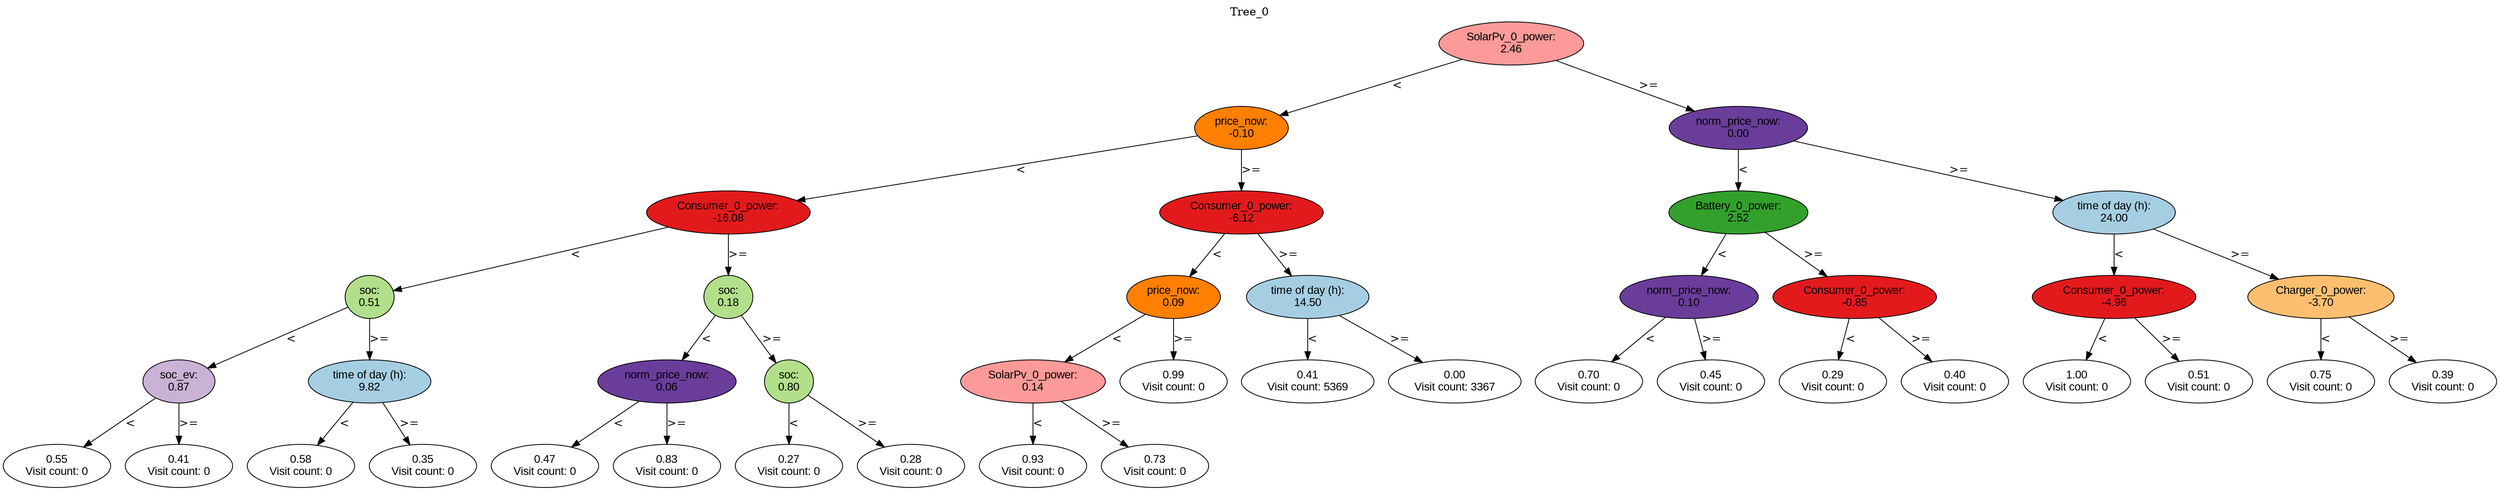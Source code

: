 digraph BST {
    node [fontname="Arial" style=filled colorscheme=paired12];
    0 [ label = "SolarPv_0_power:
2.46" fillcolor=5];
    1 [ label = "price_now:
-0.10" fillcolor=8];
    2 [ label = "Consumer_0_power:
-16.08" fillcolor=6];
    3 [ label = "soc:
0.51" fillcolor=3];
    4 [ label = "soc_ev:
0.87" fillcolor=9];
    5 [ label = "0.55
Visit count: 0" fillcolor=white];
    6 [ label = "0.41
Visit count: 0" fillcolor=white];
    7 [ label = "time of day (h):
9.82" fillcolor=1];
    8 [ label = "0.58
Visit count: 0" fillcolor=white];
    9 [ label = "0.35
Visit count: 0" fillcolor=white];
    10 [ label = "soc:
0.18" fillcolor=3];
    11 [ label = "norm_price_now:
0.06" fillcolor=10];
    12 [ label = "0.47
Visit count: 0" fillcolor=white];
    13 [ label = "0.83
Visit count: 0" fillcolor=white];
    14 [ label = "soc:
0.80" fillcolor=3];
    15 [ label = "0.27
Visit count: 0" fillcolor=white];
    16 [ label = "0.28
Visit count: 0" fillcolor=white];
    17 [ label = "Consumer_0_power:
-6.12" fillcolor=6];
    18 [ label = "price_now:
0.09" fillcolor=8];
    19 [ label = "SolarPv_0_power:
0.14" fillcolor=5];
    20 [ label = "0.93
Visit count: 0" fillcolor=white];
    21 [ label = "0.73
Visit count: 0" fillcolor=white];
    22 [ label = "0.99
Visit count: 0" fillcolor=white];
    23 [ label = "time of day (h):
14.50" fillcolor=1];
    24 [ label = "0.41
Visit count: 5369" fillcolor=white];
    25 [ label = "0.00
Visit count: 3367" fillcolor=white];
    26 [ label = "norm_price_now:
0.00" fillcolor=10];
    27 [ label = "Battery_0_power:
2.52" fillcolor=4];
    28 [ label = "norm_price_now:
0.10" fillcolor=10];
    29 [ label = "0.70
Visit count: 0" fillcolor=white];
    30 [ label = "0.45
Visit count: 0" fillcolor=white];
    31 [ label = "Consumer_0_power:
-0.85" fillcolor=6];
    32 [ label = "0.29
Visit count: 0" fillcolor=white];
    33 [ label = "0.40
Visit count: 0" fillcolor=white];
    34 [ label = "time of day (h):
24.00" fillcolor=1];
    35 [ label = "Consumer_0_power:
-4.96" fillcolor=6];
    36 [ label = "1.00
Visit count: 0" fillcolor=white];
    37 [ label = "0.51
Visit count: 0" fillcolor=white];
    38 [ label = "Charger_0_power:
-3.70" fillcolor=7];
    39 [ label = "0.75
Visit count: 0" fillcolor=white];
    40 [ label = "0.39
Visit count: 0" fillcolor=white];

    0  -> 1[ label = "<"];
    0  -> 26[ label = ">="];
    1  -> 2[ label = "<"];
    1  -> 17[ label = ">="];
    2  -> 3[ label = "<"];
    2  -> 10[ label = ">="];
    3  -> 4[ label = "<"];
    3  -> 7[ label = ">="];
    4  -> 5[ label = "<"];
    4  -> 6[ label = ">="];
    7  -> 8[ label = "<"];
    7  -> 9[ label = ">="];
    10  -> 11[ label = "<"];
    10  -> 14[ label = ">="];
    11  -> 12[ label = "<"];
    11  -> 13[ label = ">="];
    14  -> 15[ label = "<"];
    14  -> 16[ label = ">="];
    17  -> 18[ label = "<"];
    17  -> 23[ label = ">="];
    18  -> 19[ label = "<"];
    18  -> 22[ label = ">="];
    19  -> 20[ label = "<"];
    19  -> 21[ label = ">="];
    23  -> 24[ label = "<"];
    23  -> 25[ label = ">="];
    26  -> 27[ label = "<"];
    26  -> 34[ label = ">="];
    27  -> 28[ label = "<"];
    27  -> 31[ label = ">="];
    28  -> 29[ label = "<"];
    28  -> 30[ label = ">="];
    31  -> 32[ label = "<"];
    31  -> 33[ label = ">="];
    34  -> 35[ label = "<"];
    34  -> 38[ label = ">="];
    35  -> 36[ label = "<"];
    35  -> 37[ label = ">="];
    38  -> 39[ label = "<"];
    38  -> 40[ label = ">="];

    labelloc="t";
    label="Tree_0";
}